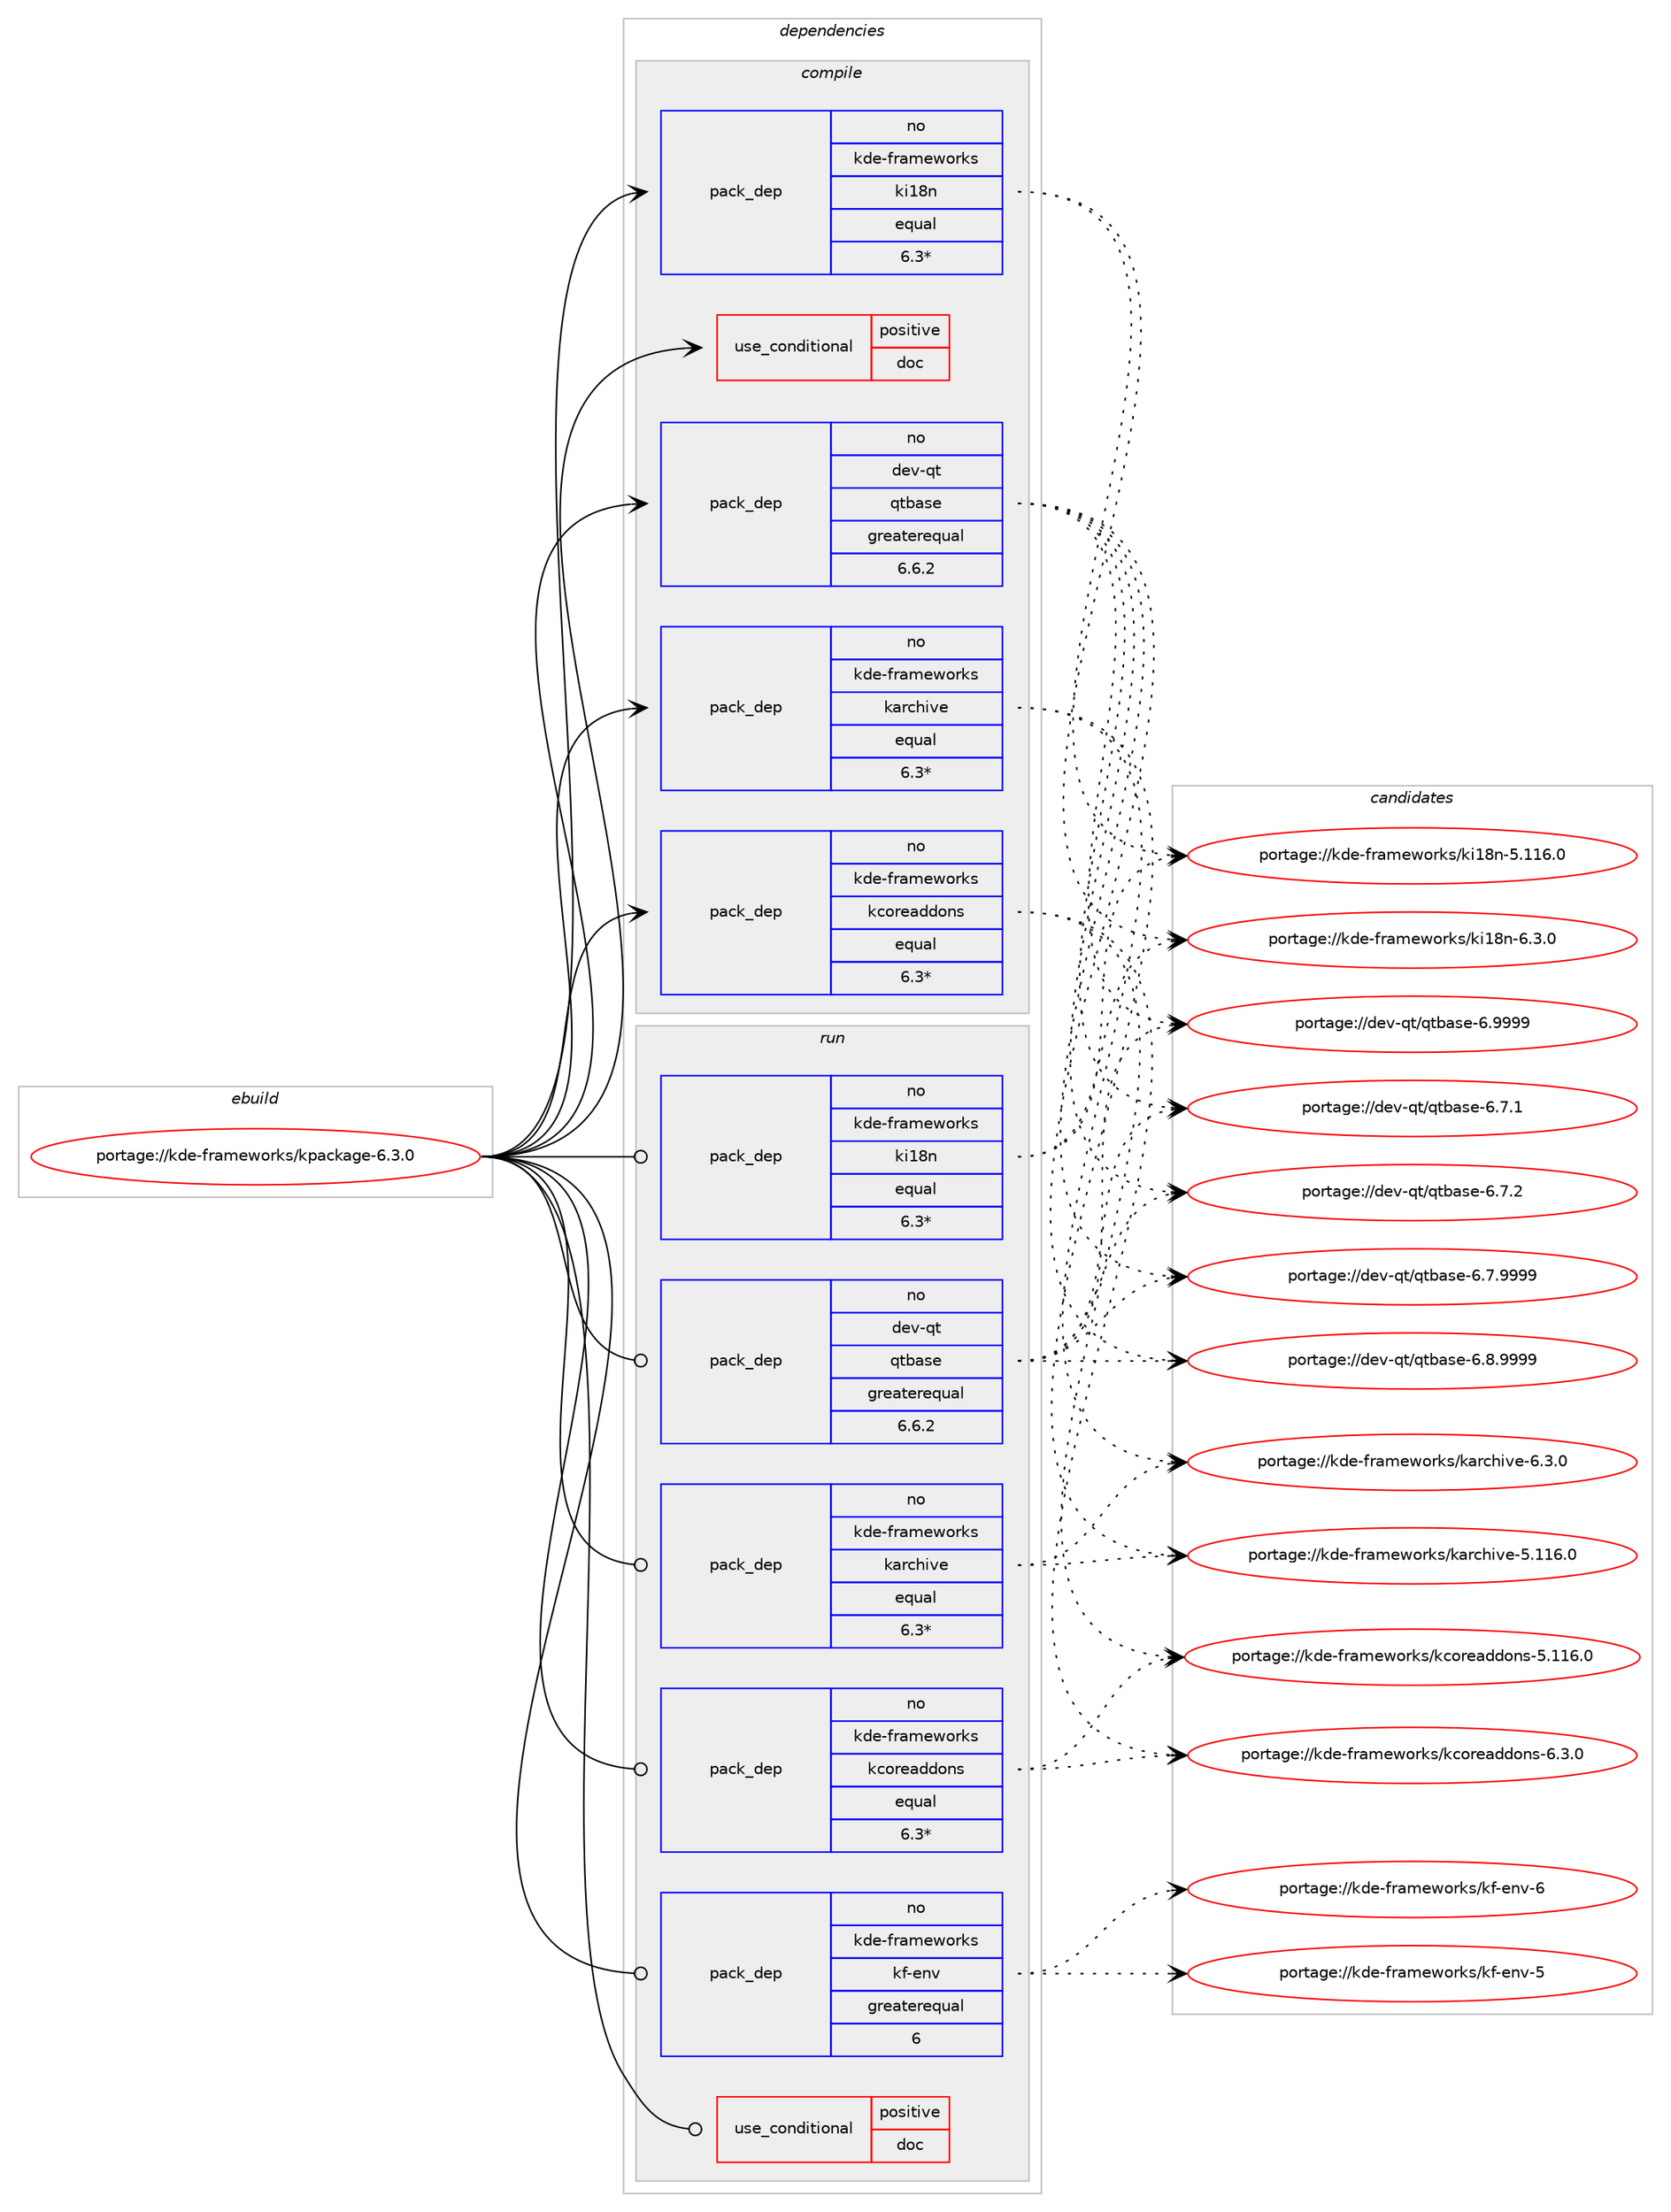 digraph prolog {

# *************
# Graph options
# *************

newrank=true;
concentrate=true;
compound=true;
graph [rankdir=LR,fontname=Helvetica,fontsize=10,ranksep=1.5];#, ranksep=2.5, nodesep=0.2];
edge  [arrowhead=vee];
node  [fontname=Helvetica,fontsize=10];

# **********
# The ebuild
# **********

subgraph cluster_leftcol {
color=gray;
rank=same;
label=<<i>ebuild</i>>;
id [label="portage://kde-frameworks/kpackage-6.3.0", color=red, width=4, href="../kde-frameworks/kpackage-6.3.0.svg"];
}

# ****************
# The dependencies
# ****************

subgraph cluster_midcol {
color=gray;
label=<<i>dependencies</i>>;
subgraph cluster_compile {
fillcolor="#eeeeee";
style=filled;
label=<<i>compile</i>>;
subgraph cond66571 {
dependency137334 [label=<<TABLE BORDER="0" CELLBORDER="1" CELLSPACING="0" CELLPADDING="4"><TR><TD ROWSPAN="3" CELLPADDING="10">use_conditional</TD></TR><TR><TD>positive</TD></TR><TR><TD>doc</TD></TR></TABLE>>, shape=none, color=red];
# *** BEGIN UNKNOWN DEPENDENCY TYPE (TODO) ***
# dependency137334 -> package_dependency(portage://kde-frameworks/kpackage-6.3.0,install,no,dev-qt,qt-docs,none,[,,],[slot(6)],[])
# *** END UNKNOWN DEPENDENCY TYPE (TODO) ***

}
id:e -> dependency137334:w [weight=20,style="solid",arrowhead="vee"];
subgraph pack68772 {
dependency137335 [label=<<TABLE BORDER="0" CELLBORDER="1" CELLSPACING="0" CELLPADDING="4" WIDTH="220"><TR><TD ROWSPAN="6" CELLPADDING="30">pack_dep</TD></TR><TR><TD WIDTH="110">no</TD></TR><TR><TD>dev-qt</TD></TR><TR><TD>qtbase</TD></TR><TR><TD>greaterequal</TD></TR><TR><TD>6.6.2</TD></TR></TABLE>>, shape=none, color=blue];
}
id:e -> dependency137335:w [weight=20,style="solid",arrowhead="vee"];
# *** BEGIN UNKNOWN DEPENDENCY TYPE (TODO) ***
# id -> package_dependency(portage://kde-frameworks/kpackage-6.3.0,install,no,dev-qt,qtbase,none,[,,],[slot(6)],[])
# *** END UNKNOWN DEPENDENCY TYPE (TODO) ***

subgraph pack68773 {
dependency137336 [label=<<TABLE BORDER="0" CELLBORDER="1" CELLSPACING="0" CELLPADDING="4" WIDTH="220"><TR><TD ROWSPAN="6" CELLPADDING="30">pack_dep</TD></TR><TR><TD WIDTH="110">no</TD></TR><TR><TD>kde-frameworks</TD></TR><TR><TD>karchive</TD></TR><TR><TD>equal</TD></TR><TR><TD>6.3*</TD></TR></TABLE>>, shape=none, color=blue];
}
id:e -> dependency137336:w [weight=20,style="solid",arrowhead="vee"];
subgraph pack68774 {
dependency137337 [label=<<TABLE BORDER="0" CELLBORDER="1" CELLSPACING="0" CELLPADDING="4" WIDTH="220"><TR><TD ROWSPAN="6" CELLPADDING="30">pack_dep</TD></TR><TR><TD WIDTH="110">no</TD></TR><TR><TD>kde-frameworks</TD></TR><TR><TD>kcoreaddons</TD></TR><TR><TD>equal</TD></TR><TR><TD>6.3*</TD></TR></TABLE>>, shape=none, color=blue];
}
id:e -> dependency137337:w [weight=20,style="solid",arrowhead="vee"];
subgraph pack68775 {
dependency137338 [label=<<TABLE BORDER="0" CELLBORDER="1" CELLSPACING="0" CELLPADDING="4" WIDTH="220"><TR><TD ROWSPAN="6" CELLPADDING="30">pack_dep</TD></TR><TR><TD WIDTH="110">no</TD></TR><TR><TD>kde-frameworks</TD></TR><TR><TD>ki18n</TD></TR><TR><TD>equal</TD></TR><TR><TD>6.3*</TD></TR></TABLE>>, shape=none, color=blue];
}
id:e -> dependency137338:w [weight=20,style="solid",arrowhead="vee"];
}
subgraph cluster_compileandrun {
fillcolor="#eeeeee";
style=filled;
label=<<i>compile and run</i>>;
}
subgraph cluster_run {
fillcolor="#eeeeee";
style=filled;
label=<<i>run</i>>;
subgraph cond66572 {
dependency137339 [label=<<TABLE BORDER="0" CELLBORDER="1" CELLSPACING="0" CELLPADDING="4"><TR><TD ROWSPAN="3" CELLPADDING="10">use_conditional</TD></TR><TR><TD>positive</TD></TR><TR><TD>doc</TD></TR></TABLE>>, shape=none, color=red];
# *** BEGIN UNKNOWN DEPENDENCY TYPE (TODO) ***
# dependency137339 -> package_dependency(portage://kde-frameworks/kpackage-6.3.0,run,no,dev-qt,qt-docs,none,[,,],[slot(6)],[])
# *** END UNKNOWN DEPENDENCY TYPE (TODO) ***

}
id:e -> dependency137339:w [weight=20,style="solid",arrowhead="odot"];
subgraph pack68776 {
dependency137340 [label=<<TABLE BORDER="0" CELLBORDER="1" CELLSPACING="0" CELLPADDING="4" WIDTH="220"><TR><TD ROWSPAN="6" CELLPADDING="30">pack_dep</TD></TR><TR><TD WIDTH="110">no</TD></TR><TR><TD>dev-qt</TD></TR><TR><TD>qtbase</TD></TR><TR><TD>greaterequal</TD></TR><TR><TD>6.6.2</TD></TR></TABLE>>, shape=none, color=blue];
}
id:e -> dependency137340:w [weight=20,style="solid",arrowhead="odot"];
# *** BEGIN UNKNOWN DEPENDENCY TYPE (TODO) ***
# id -> package_dependency(portage://kde-frameworks/kpackage-6.3.0,run,no,dev-qt,qtbase,none,[,,],[slot(6)],[])
# *** END UNKNOWN DEPENDENCY TYPE (TODO) ***

subgraph pack68777 {
dependency137341 [label=<<TABLE BORDER="0" CELLBORDER="1" CELLSPACING="0" CELLPADDING="4" WIDTH="220"><TR><TD ROWSPAN="6" CELLPADDING="30">pack_dep</TD></TR><TR><TD WIDTH="110">no</TD></TR><TR><TD>kde-frameworks</TD></TR><TR><TD>karchive</TD></TR><TR><TD>equal</TD></TR><TR><TD>6.3*</TD></TR></TABLE>>, shape=none, color=blue];
}
id:e -> dependency137341:w [weight=20,style="solid",arrowhead="odot"];
subgraph pack68778 {
dependency137342 [label=<<TABLE BORDER="0" CELLBORDER="1" CELLSPACING="0" CELLPADDING="4" WIDTH="220"><TR><TD ROWSPAN="6" CELLPADDING="30">pack_dep</TD></TR><TR><TD WIDTH="110">no</TD></TR><TR><TD>kde-frameworks</TD></TR><TR><TD>kcoreaddons</TD></TR><TR><TD>equal</TD></TR><TR><TD>6.3*</TD></TR></TABLE>>, shape=none, color=blue];
}
id:e -> dependency137342:w [weight=20,style="solid",arrowhead="odot"];
subgraph pack68779 {
dependency137343 [label=<<TABLE BORDER="0" CELLBORDER="1" CELLSPACING="0" CELLPADDING="4" WIDTH="220"><TR><TD ROWSPAN="6" CELLPADDING="30">pack_dep</TD></TR><TR><TD WIDTH="110">no</TD></TR><TR><TD>kde-frameworks</TD></TR><TR><TD>kf-env</TD></TR><TR><TD>greaterequal</TD></TR><TR><TD>6</TD></TR></TABLE>>, shape=none, color=blue];
}
id:e -> dependency137343:w [weight=20,style="solid",arrowhead="odot"];
subgraph pack68780 {
dependency137344 [label=<<TABLE BORDER="0" CELLBORDER="1" CELLSPACING="0" CELLPADDING="4" WIDTH="220"><TR><TD ROWSPAN="6" CELLPADDING="30">pack_dep</TD></TR><TR><TD WIDTH="110">no</TD></TR><TR><TD>kde-frameworks</TD></TR><TR><TD>ki18n</TD></TR><TR><TD>equal</TD></TR><TR><TD>6.3*</TD></TR></TABLE>>, shape=none, color=blue];
}
id:e -> dependency137344:w [weight=20,style="solid",arrowhead="odot"];
}
}

# **************
# The candidates
# **************

subgraph cluster_choices {
rank=same;
color=gray;
label=<<i>candidates</i>>;

subgraph choice68772 {
color=black;
nodesep=1;
choice10010111845113116471131169897115101455446554649 [label="portage://dev-qt/qtbase-6.7.1", color=red, width=4,href="../dev-qt/qtbase-6.7.1.svg"];
choice10010111845113116471131169897115101455446554650 [label="portage://dev-qt/qtbase-6.7.2", color=red, width=4,href="../dev-qt/qtbase-6.7.2.svg"];
choice10010111845113116471131169897115101455446554657575757 [label="portage://dev-qt/qtbase-6.7.9999", color=red, width=4,href="../dev-qt/qtbase-6.7.9999.svg"];
choice10010111845113116471131169897115101455446564657575757 [label="portage://dev-qt/qtbase-6.8.9999", color=red, width=4,href="../dev-qt/qtbase-6.8.9999.svg"];
choice1001011184511311647113116989711510145544657575757 [label="portage://dev-qt/qtbase-6.9999", color=red, width=4,href="../dev-qt/qtbase-6.9999.svg"];
dependency137335:e -> choice10010111845113116471131169897115101455446554649:w [style=dotted,weight="100"];
dependency137335:e -> choice10010111845113116471131169897115101455446554650:w [style=dotted,weight="100"];
dependency137335:e -> choice10010111845113116471131169897115101455446554657575757:w [style=dotted,weight="100"];
dependency137335:e -> choice10010111845113116471131169897115101455446564657575757:w [style=dotted,weight="100"];
dependency137335:e -> choice1001011184511311647113116989711510145544657575757:w [style=dotted,weight="100"];
}
subgraph choice68773 {
color=black;
nodesep=1;
choice10710010145102114971091011191111141071154710797114991041051181014553464949544648 [label="portage://kde-frameworks/karchive-5.116.0", color=red, width=4,href="../kde-frameworks/karchive-5.116.0.svg"];
choice1071001014510211497109101119111114107115471079711499104105118101455446514648 [label="portage://kde-frameworks/karchive-6.3.0", color=red, width=4,href="../kde-frameworks/karchive-6.3.0.svg"];
dependency137336:e -> choice10710010145102114971091011191111141071154710797114991041051181014553464949544648:w [style=dotted,weight="100"];
dependency137336:e -> choice1071001014510211497109101119111114107115471079711499104105118101455446514648:w [style=dotted,weight="100"];
}
subgraph choice68774 {
color=black;
nodesep=1;
choice10710010145102114971091011191111141071154710799111114101971001001111101154553464949544648 [label="portage://kde-frameworks/kcoreaddons-5.116.0", color=red, width=4,href="../kde-frameworks/kcoreaddons-5.116.0.svg"];
choice1071001014510211497109101119111114107115471079911111410197100100111110115455446514648 [label="portage://kde-frameworks/kcoreaddons-6.3.0", color=red, width=4,href="../kde-frameworks/kcoreaddons-6.3.0.svg"];
dependency137337:e -> choice10710010145102114971091011191111141071154710799111114101971001001111101154553464949544648:w [style=dotted,weight="100"];
dependency137337:e -> choice1071001014510211497109101119111114107115471079911111410197100100111110115455446514648:w [style=dotted,weight="100"];
}
subgraph choice68775 {
color=black;
nodesep=1;
choice10710010145102114971091011191111141071154710710549561104553464949544648 [label="portage://kde-frameworks/ki18n-5.116.0", color=red, width=4,href="../kde-frameworks/ki18n-5.116.0.svg"];
choice1071001014510211497109101119111114107115471071054956110455446514648 [label="portage://kde-frameworks/ki18n-6.3.0", color=red, width=4,href="../kde-frameworks/ki18n-6.3.0.svg"];
dependency137338:e -> choice10710010145102114971091011191111141071154710710549561104553464949544648:w [style=dotted,weight="100"];
dependency137338:e -> choice1071001014510211497109101119111114107115471071054956110455446514648:w [style=dotted,weight="100"];
}
subgraph choice68776 {
color=black;
nodesep=1;
choice10010111845113116471131169897115101455446554649 [label="portage://dev-qt/qtbase-6.7.1", color=red, width=4,href="../dev-qt/qtbase-6.7.1.svg"];
choice10010111845113116471131169897115101455446554650 [label="portage://dev-qt/qtbase-6.7.2", color=red, width=4,href="../dev-qt/qtbase-6.7.2.svg"];
choice10010111845113116471131169897115101455446554657575757 [label="portage://dev-qt/qtbase-6.7.9999", color=red, width=4,href="../dev-qt/qtbase-6.7.9999.svg"];
choice10010111845113116471131169897115101455446564657575757 [label="portage://dev-qt/qtbase-6.8.9999", color=red, width=4,href="../dev-qt/qtbase-6.8.9999.svg"];
choice1001011184511311647113116989711510145544657575757 [label="portage://dev-qt/qtbase-6.9999", color=red, width=4,href="../dev-qt/qtbase-6.9999.svg"];
dependency137340:e -> choice10010111845113116471131169897115101455446554649:w [style=dotted,weight="100"];
dependency137340:e -> choice10010111845113116471131169897115101455446554650:w [style=dotted,weight="100"];
dependency137340:e -> choice10010111845113116471131169897115101455446554657575757:w [style=dotted,weight="100"];
dependency137340:e -> choice10010111845113116471131169897115101455446564657575757:w [style=dotted,weight="100"];
dependency137340:e -> choice1001011184511311647113116989711510145544657575757:w [style=dotted,weight="100"];
}
subgraph choice68777 {
color=black;
nodesep=1;
choice10710010145102114971091011191111141071154710797114991041051181014553464949544648 [label="portage://kde-frameworks/karchive-5.116.0", color=red, width=4,href="../kde-frameworks/karchive-5.116.0.svg"];
choice1071001014510211497109101119111114107115471079711499104105118101455446514648 [label="portage://kde-frameworks/karchive-6.3.0", color=red, width=4,href="../kde-frameworks/karchive-6.3.0.svg"];
dependency137341:e -> choice10710010145102114971091011191111141071154710797114991041051181014553464949544648:w [style=dotted,weight="100"];
dependency137341:e -> choice1071001014510211497109101119111114107115471079711499104105118101455446514648:w [style=dotted,weight="100"];
}
subgraph choice68778 {
color=black;
nodesep=1;
choice10710010145102114971091011191111141071154710799111114101971001001111101154553464949544648 [label="portage://kde-frameworks/kcoreaddons-5.116.0", color=red, width=4,href="../kde-frameworks/kcoreaddons-5.116.0.svg"];
choice1071001014510211497109101119111114107115471079911111410197100100111110115455446514648 [label="portage://kde-frameworks/kcoreaddons-6.3.0", color=red, width=4,href="../kde-frameworks/kcoreaddons-6.3.0.svg"];
dependency137342:e -> choice10710010145102114971091011191111141071154710799111114101971001001111101154553464949544648:w [style=dotted,weight="100"];
dependency137342:e -> choice1071001014510211497109101119111114107115471079911111410197100100111110115455446514648:w [style=dotted,weight="100"];
}
subgraph choice68779 {
color=black;
nodesep=1;
choice107100101451021149710910111911111410711547107102451011101184553 [label="portage://kde-frameworks/kf-env-5", color=red, width=4,href="../kde-frameworks/kf-env-5.svg"];
choice107100101451021149710910111911111410711547107102451011101184554 [label="portage://kde-frameworks/kf-env-6", color=red, width=4,href="../kde-frameworks/kf-env-6.svg"];
dependency137343:e -> choice107100101451021149710910111911111410711547107102451011101184553:w [style=dotted,weight="100"];
dependency137343:e -> choice107100101451021149710910111911111410711547107102451011101184554:w [style=dotted,weight="100"];
}
subgraph choice68780 {
color=black;
nodesep=1;
choice10710010145102114971091011191111141071154710710549561104553464949544648 [label="portage://kde-frameworks/ki18n-5.116.0", color=red, width=4,href="../kde-frameworks/ki18n-5.116.0.svg"];
choice1071001014510211497109101119111114107115471071054956110455446514648 [label="portage://kde-frameworks/ki18n-6.3.0", color=red, width=4,href="../kde-frameworks/ki18n-6.3.0.svg"];
dependency137344:e -> choice10710010145102114971091011191111141071154710710549561104553464949544648:w [style=dotted,weight="100"];
dependency137344:e -> choice1071001014510211497109101119111114107115471071054956110455446514648:w [style=dotted,weight="100"];
}
}

}
